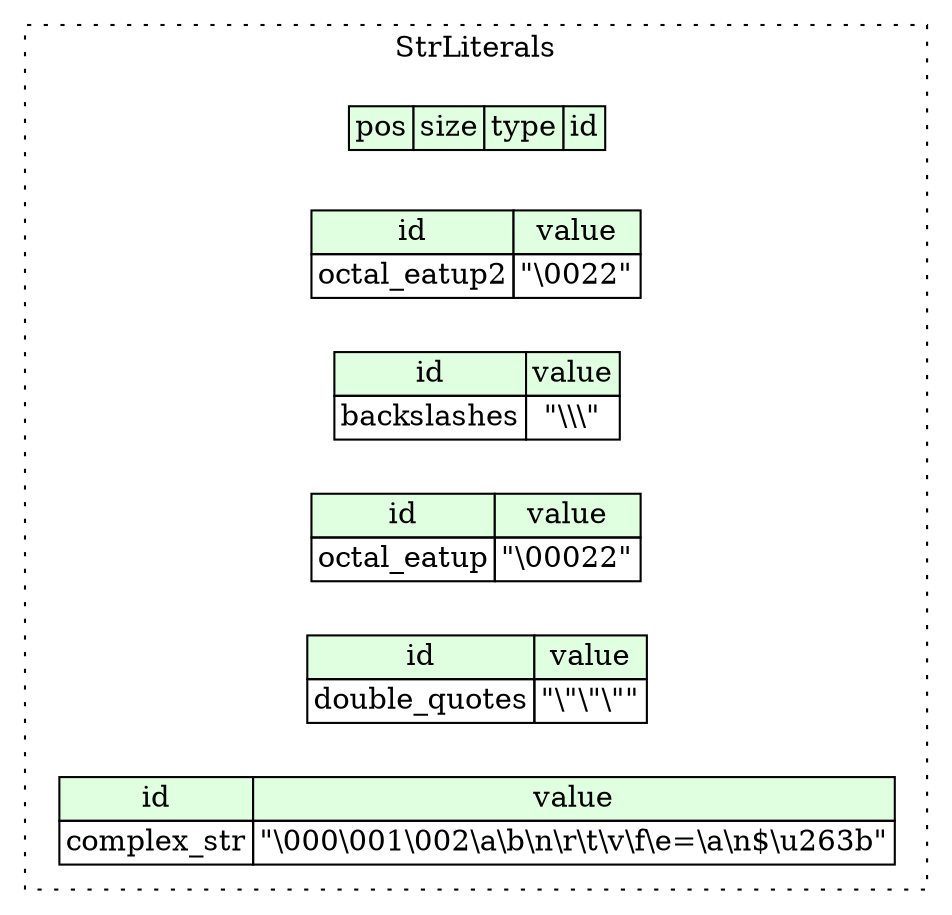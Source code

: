 digraph {
	rankdir=LR;
	node [shape=plaintext];
	subgraph cluster__str_literals {
		label="StrLiterals";
		graph[style=dotted];

		str_literals__seq [label=<<TABLE BORDER="0" CELLBORDER="1" CELLSPACING="0">
			<TR><TD BGCOLOR="#E0FFE0">pos</TD><TD BGCOLOR="#E0FFE0">size</TD><TD BGCOLOR="#E0FFE0">type</TD><TD BGCOLOR="#E0FFE0">id</TD></TR>
		</TABLE>>];
		str_literals__inst__octal_eatup2 [label=<<TABLE BORDER="0" CELLBORDER="1" CELLSPACING="0">
			<TR><TD BGCOLOR="#E0FFE0">id</TD><TD BGCOLOR="#E0FFE0">value</TD></TR>
			<TR><TD>octal_eatup2</TD><TD>&quot;\0022&quot;</TD></TR>
		</TABLE>>];
		str_literals__inst__backslashes [label=<<TABLE BORDER="0" CELLBORDER="1" CELLSPACING="0">
			<TR><TD BGCOLOR="#E0FFE0">id</TD><TD BGCOLOR="#E0FFE0">value</TD></TR>
			<TR><TD>backslashes</TD><TD>&quot;\\\\\\&quot;</TD></TR>
		</TABLE>>];
		str_literals__inst__octal_eatup [label=<<TABLE BORDER="0" CELLBORDER="1" CELLSPACING="0">
			<TR><TD BGCOLOR="#E0FFE0">id</TD><TD BGCOLOR="#E0FFE0">value</TD></TR>
			<TR><TD>octal_eatup</TD><TD>&quot;\00022&quot;</TD></TR>
		</TABLE>>];
		str_literals__inst__double_quotes [label=<<TABLE BORDER="0" CELLBORDER="1" CELLSPACING="0">
			<TR><TD BGCOLOR="#E0FFE0">id</TD><TD BGCOLOR="#E0FFE0">value</TD></TR>
			<TR><TD>double_quotes</TD><TD>&quot;\&quot;\&quot;\&quot;&quot;</TD></TR>
		</TABLE>>];
		str_literals__inst__complex_str [label=<<TABLE BORDER="0" CELLBORDER="1" CELLSPACING="0">
			<TR><TD BGCOLOR="#E0FFE0">id</TD><TD BGCOLOR="#E0FFE0">value</TD></TR>
			<TR><TD>complex_str</TD><TD>&quot;\000\001\002\a\b\n\r\t\v\f\e=\a\n$\u263b&quot;</TD></TR>
		</TABLE>>];
	}
}

